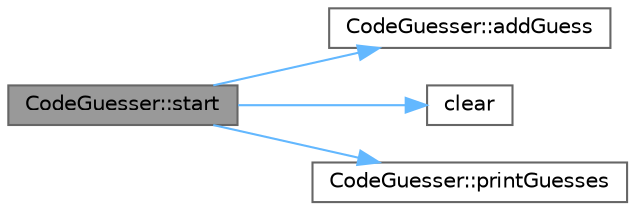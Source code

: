 digraph "CodeGuesser::start"
{
 // INTERACTIVE_SVG=YES
 // LATEX_PDF_SIZE
  bgcolor="transparent";
  edge [fontname=Helvetica,fontsize=10,labelfontname=Helvetica,labelfontsize=10];
  node [fontname=Helvetica,fontsize=10,shape=box,height=0.2,width=0.4];
  rankdir="LR";
  Node1 [id="Node000001",label="CodeGuesser::start",height=0.2,width=0.4,color="gray40", fillcolor="grey60", style="filled", fontcolor="black",tooltip=" "];
  Node1 -> Node2 [id="edge1_Node000001_Node000002",color="steelblue1",style="solid",tooltip=" "];
  Node2 [id="Node000002",label="CodeGuesser::addGuess",height=0.2,width=0.4,color="grey40", fillcolor="white", style="filled",URL="$class_code_guesser.html#ab2380f7f2d4a43f123a7ab4e2ffedc8c",tooltip=" "];
  Node1 -> Node3 [id="edge2_Node000001_Node000003",color="steelblue1",style="solid",tooltip=" "];
  Node3 [id="Node000003",label="clear",height=0.2,width=0.4,color="grey40", fillcolor="white", style="filled",URL="$toolkit_8cpp.html#a894829c7b46300b4329ea8d20f8335a2",tooltip=" "];
  Node1 -> Node4 [id="edge3_Node000001_Node000004",color="steelblue1",style="solid",tooltip=" "];
  Node4 [id="Node000004",label="CodeGuesser::printGuesses",height=0.2,width=0.4,color="grey40", fillcolor="white", style="filled",URL="$class_code_guesser.html#a31d1f2ace4fe207c0096437e2a9edd8c",tooltip=" "];
}
